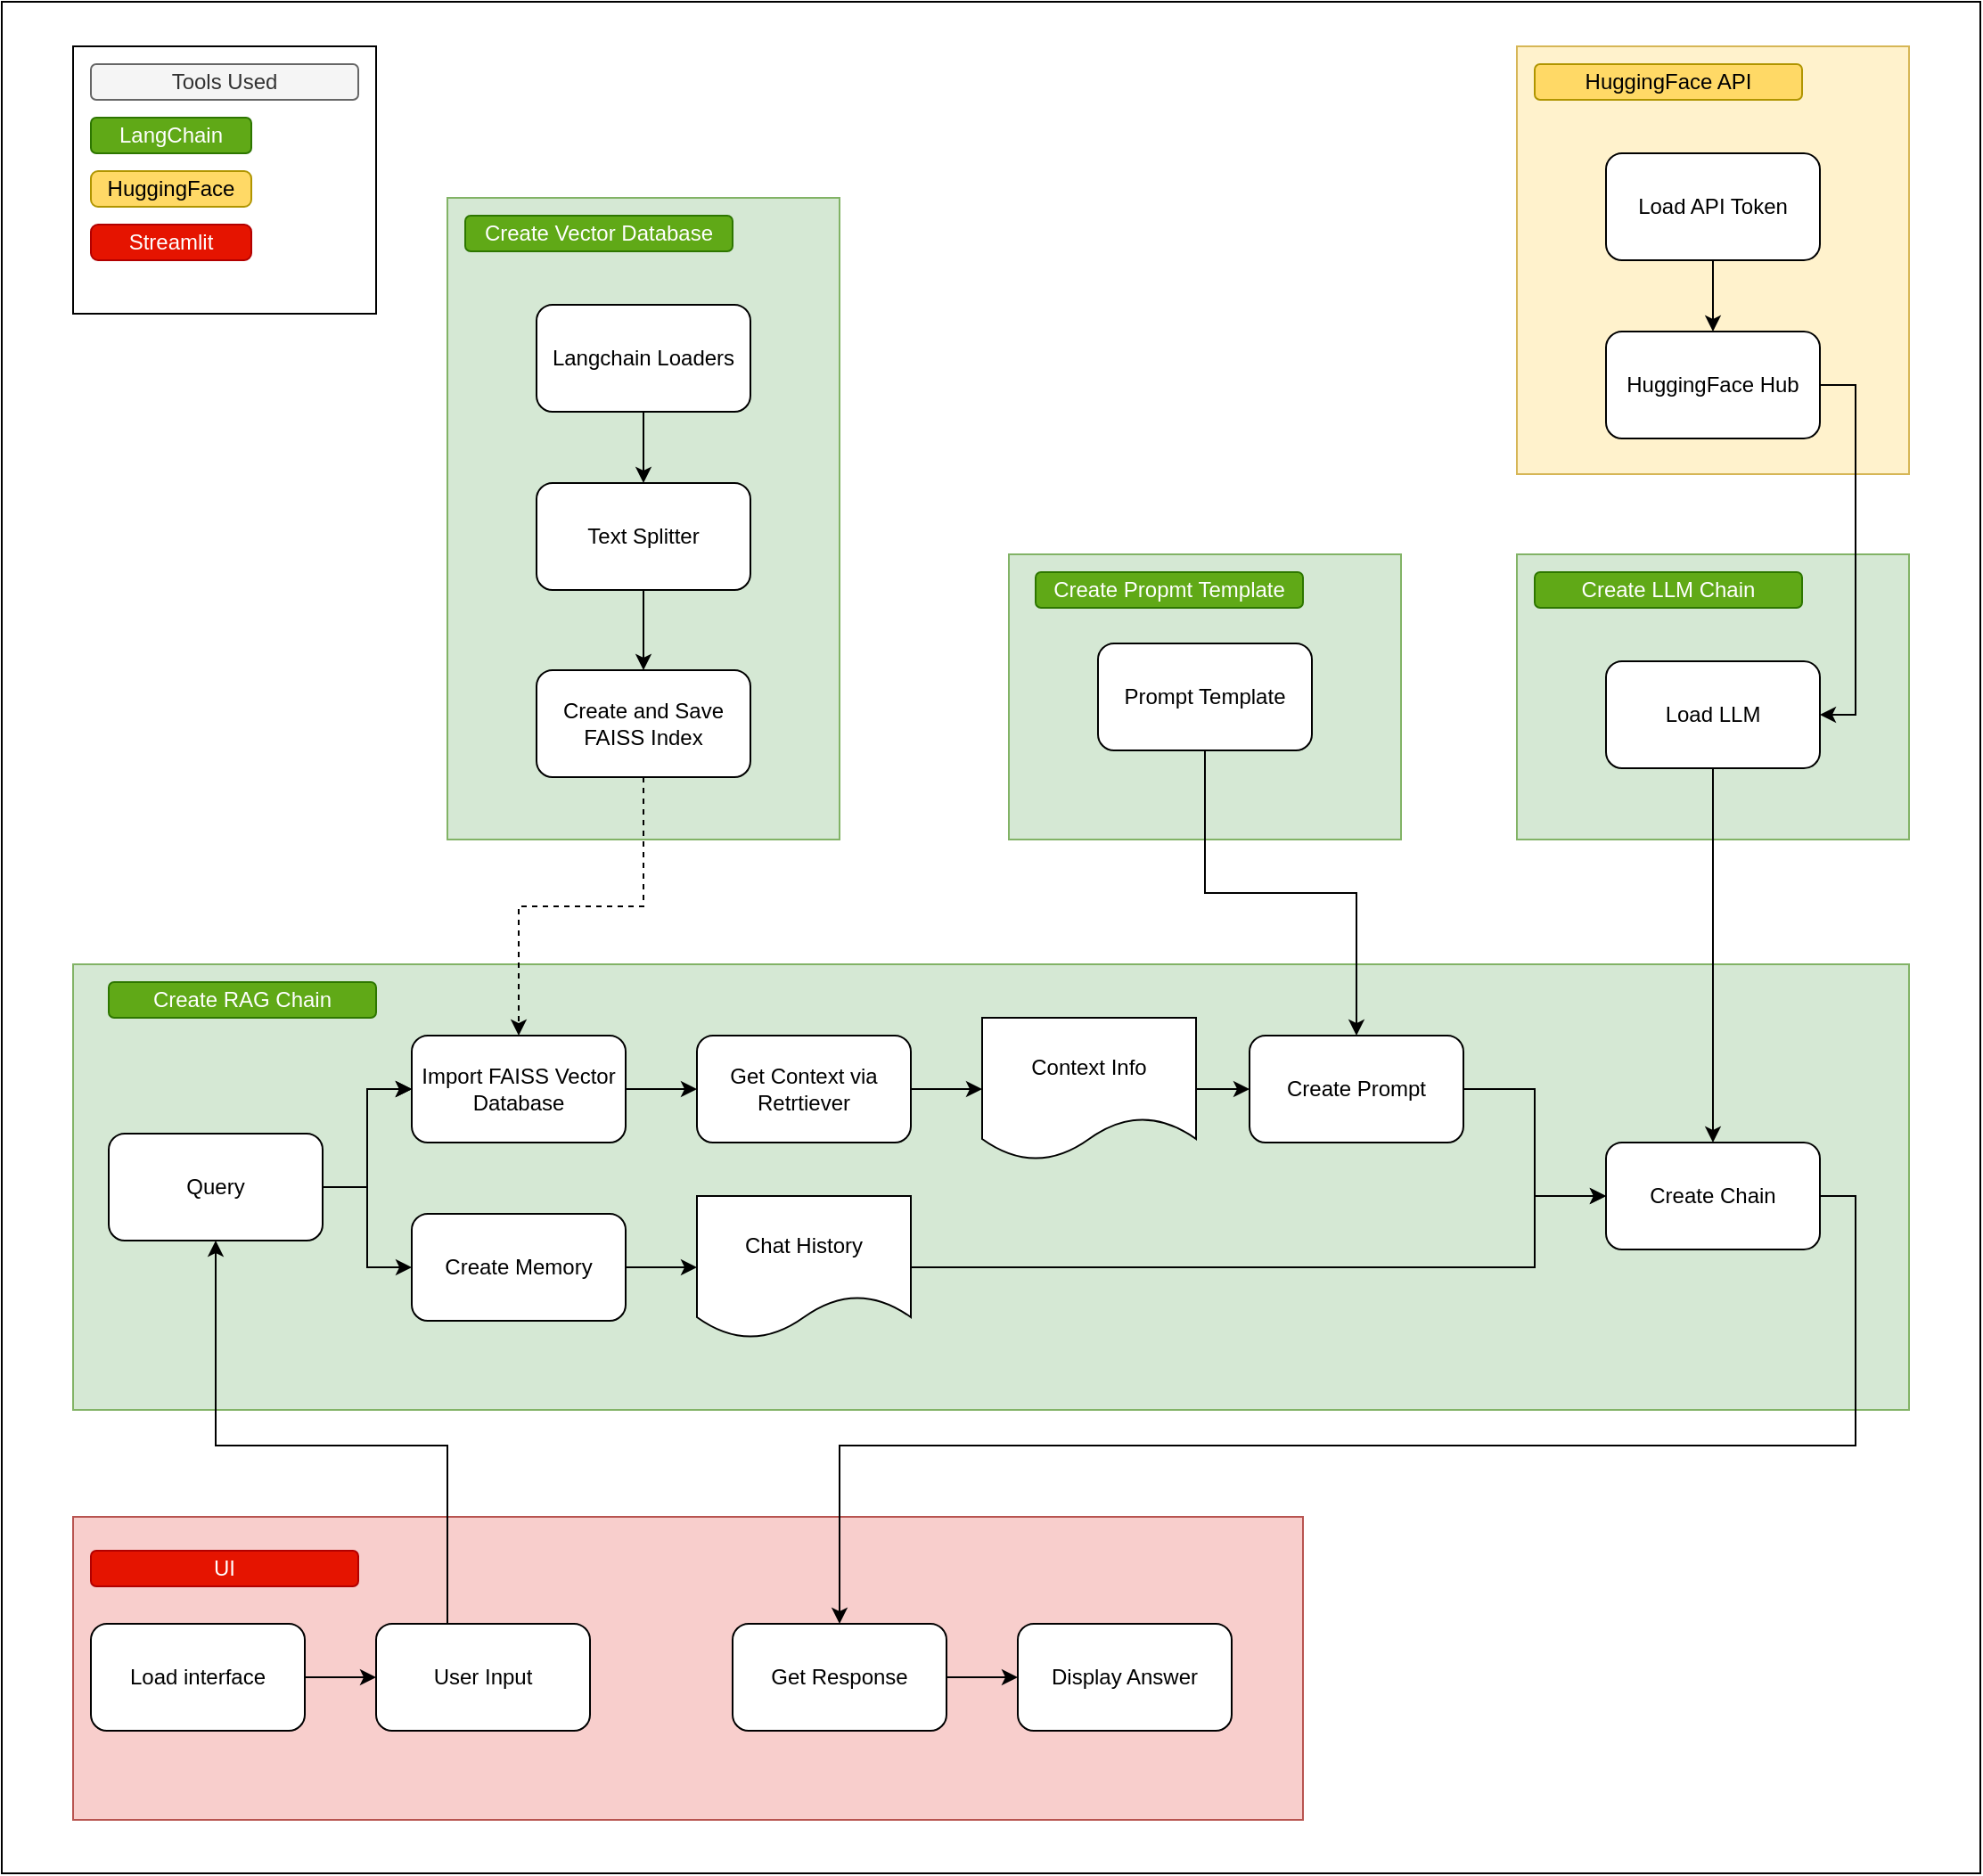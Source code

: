 <mxfile version="22.1.11" type="github" pages="3">
  <diagram id="iVVIwtvHvN4EUUnVoQLu" name="Page-1">
    <mxGraphModel dx="954" dy="496" grid="1" gridSize="10" guides="1" tooltips="1" connect="1" arrows="1" fold="1" page="1" pageScale="1" pageWidth="827" pageHeight="1169" math="0" shadow="0">
      <root>
        <mxCell id="0" />
        <mxCell id="1" parent="0" />
        <mxCell id="pmS4FOYLAidAg7xTJZJV-79" value="" style="rounded=0;whiteSpace=wrap;html=1;" parent="1" vertex="1">
          <mxGeometry x="400" y="250" width="1110" height="1050" as="geometry" />
        </mxCell>
        <mxCell id="pmS4FOYLAidAg7xTJZJV-16" value="" style="rounded=0;whiteSpace=wrap;html=1;fillColor=#d5e8d4;strokeColor=#82b366;" parent="1" vertex="1">
          <mxGeometry x="1250" y="560" width="220" height="160" as="geometry" />
        </mxCell>
        <mxCell id="pmS4FOYLAidAg7xTJZJV-32" value="" style="rounded=0;whiteSpace=wrap;html=1;fillColor=#d5e8d4;strokeColor=#82b366;" parent="1" vertex="1">
          <mxGeometry x="440" y="790" width="1030" height="250" as="geometry" />
        </mxCell>
        <mxCell id="pmS4FOYLAidAg7xTJZJV-2" value="" style="rounded=0;whiteSpace=wrap;html=1;fillColor=#d5e8d4;strokeColor=#82b366;" parent="1" vertex="1">
          <mxGeometry x="650" y="360" width="220" height="360" as="geometry" />
        </mxCell>
        <mxCell id="pmS4FOYLAidAg7xTJZJV-3" value="Create Vector Database" style="rounded=1;whiteSpace=wrap;html=1;fillColor=#60a917;fontColor=#ffffff;strokeColor=#2D7600;" parent="1" vertex="1">
          <mxGeometry x="660" y="370" width="150" height="20" as="geometry" />
        </mxCell>
        <mxCell id="pmS4FOYLAidAg7xTJZJV-6" value="" style="edgeStyle=orthogonalEdgeStyle;rounded=0;orthogonalLoop=1;jettySize=auto;html=1;" parent="1" source="pmS4FOYLAidAg7xTJZJV-4" target="pmS4FOYLAidAg7xTJZJV-5" edge="1">
          <mxGeometry relative="1" as="geometry" />
        </mxCell>
        <mxCell id="pmS4FOYLAidAg7xTJZJV-4" value="Langchain Loaders" style="rounded=1;whiteSpace=wrap;html=1;" parent="1" vertex="1">
          <mxGeometry x="700" y="420" width="120" height="60" as="geometry" />
        </mxCell>
        <mxCell id="pmS4FOYLAidAg7xTJZJV-8" value="" style="edgeStyle=orthogonalEdgeStyle;rounded=0;orthogonalLoop=1;jettySize=auto;html=1;" parent="1" source="pmS4FOYLAidAg7xTJZJV-5" target="pmS4FOYLAidAg7xTJZJV-7" edge="1">
          <mxGeometry relative="1" as="geometry" />
        </mxCell>
        <mxCell id="pmS4FOYLAidAg7xTJZJV-5" value="Text Splitter" style="whiteSpace=wrap;html=1;rounded=1;" parent="1" vertex="1">
          <mxGeometry x="700" y="520" width="120" height="60" as="geometry" />
        </mxCell>
        <mxCell id="pmS4FOYLAidAg7xTJZJV-76" style="edgeStyle=orthogonalEdgeStyle;rounded=0;orthogonalLoop=1;jettySize=auto;html=1;exitX=0.5;exitY=1;exitDx=0;exitDy=0;entryX=0.5;entryY=0;entryDx=0;entryDy=0;dashed=1;" parent="1" source="pmS4FOYLAidAg7xTJZJV-7" target="pmS4FOYLAidAg7xTJZJV-19" edge="1">
          <mxGeometry relative="1" as="geometry" />
        </mxCell>
        <mxCell id="pmS4FOYLAidAg7xTJZJV-7" value="Create and Save FAISS Index" style="whiteSpace=wrap;html=1;rounded=1;" parent="1" vertex="1">
          <mxGeometry x="700" y="625" width="120" height="60" as="geometry" />
        </mxCell>
        <mxCell id="pmS4FOYLAidAg7xTJZJV-9" value="" style="rounded=0;whiteSpace=wrap;html=1;fillColor=#fff2cc;strokeColor=#d6b656;" parent="1" vertex="1">
          <mxGeometry x="1250" y="275" width="220" height="240" as="geometry" />
        </mxCell>
        <mxCell id="pmS4FOYLAidAg7xTJZJV-10" value="HuggingFace API" style="rounded=1;whiteSpace=wrap;html=1;fillColor=#FFD966;fontColor=#000000;strokeColor=#B09500;" parent="1" vertex="1">
          <mxGeometry x="1260" y="285" width="150" height="20" as="geometry" />
        </mxCell>
        <mxCell id="pmS4FOYLAidAg7xTJZJV-11" value="" style="edgeStyle=orthogonalEdgeStyle;rounded=0;orthogonalLoop=1;jettySize=auto;html=1;" parent="1" source="pmS4FOYLAidAg7xTJZJV-12" target="pmS4FOYLAidAg7xTJZJV-14" edge="1">
          <mxGeometry relative="1" as="geometry" />
        </mxCell>
        <mxCell id="pmS4FOYLAidAg7xTJZJV-12" value="Load API Token" style="rounded=1;whiteSpace=wrap;html=1;" parent="1" vertex="1">
          <mxGeometry x="1300" y="335" width="120" height="60" as="geometry" />
        </mxCell>
        <mxCell id="pmS4FOYLAidAg7xTJZJV-50" style="edgeStyle=orthogonalEdgeStyle;rounded=0;orthogonalLoop=1;jettySize=auto;html=1;exitX=1;exitY=0.5;exitDx=0;exitDy=0;entryX=1;entryY=0.5;entryDx=0;entryDy=0;" parent="1" source="pmS4FOYLAidAg7xTJZJV-14" target="pmS4FOYLAidAg7xTJZJV-49" edge="1">
          <mxGeometry relative="1" as="geometry" />
        </mxCell>
        <mxCell id="pmS4FOYLAidAg7xTJZJV-14" value="HuggingFace Hub" style="whiteSpace=wrap;html=1;rounded=1;" parent="1" vertex="1">
          <mxGeometry x="1300" y="435" width="120" height="60" as="geometry" />
        </mxCell>
        <mxCell id="pmS4FOYLAidAg7xTJZJV-17" value="Create LLM Chain" style="rounded=1;whiteSpace=wrap;html=1;fillColor=#60a917;fontColor=#ffffff;strokeColor=#2D7600;" parent="1" vertex="1">
          <mxGeometry x="1260" y="570" width="150" height="20" as="geometry" />
        </mxCell>
        <mxCell id="pmS4FOYLAidAg7xTJZJV-18" value="" style="edgeStyle=orthogonalEdgeStyle;rounded=0;orthogonalLoop=1;jettySize=auto;html=1;" parent="1" source="pmS4FOYLAidAg7xTJZJV-19" target="pmS4FOYLAidAg7xTJZJV-21" edge="1">
          <mxGeometry relative="1" as="geometry" />
        </mxCell>
        <mxCell id="pmS4FOYLAidAg7xTJZJV-19" value="Import FAISS Vector Database" style="rounded=1;whiteSpace=wrap;html=1;" parent="1" vertex="1">
          <mxGeometry x="630" y="830" width="120" height="60" as="geometry" />
        </mxCell>
        <mxCell id="pmS4FOYLAidAg7xTJZJV-43" value="" style="edgeStyle=orthogonalEdgeStyle;rounded=0;orthogonalLoop=1;jettySize=auto;html=1;" parent="1" source="pmS4FOYLAidAg7xTJZJV-21" target="pmS4FOYLAidAg7xTJZJV-42" edge="1">
          <mxGeometry relative="1" as="geometry" />
        </mxCell>
        <mxCell id="pmS4FOYLAidAg7xTJZJV-21" value="Get Context via Retrtiever" style="whiteSpace=wrap;html=1;rounded=1;" parent="1" vertex="1">
          <mxGeometry x="790" y="830" width="120" height="60" as="geometry" />
        </mxCell>
        <mxCell id="pmS4FOYLAidAg7xTJZJV-25" value="" style="rounded=0;whiteSpace=wrap;html=1;" parent="1" vertex="1">
          <mxGeometry x="440" y="275" width="170" height="150" as="geometry" />
        </mxCell>
        <mxCell id="pmS4FOYLAidAg7xTJZJV-26" value="Tools Used" style="rounded=1;whiteSpace=wrap;html=1;fillColor=#f5f5f5;fontColor=#333333;strokeColor=#666666;" parent="1" vertex="1">
          <mxGeometry x="450" y="285" width="150" height="20" as="geometry" />
        </mxCell>
        <mxCell id="pmS4FOYLAidAg7xTJZJV-28" value="LangChain" style="rounded=1;whiteSpace=wrap;html=1;fillColor=#60a917;fontColor=#ffffff;strokeColor=#2D7600;" parent="1" vertex="1">
          <mxGeometry x="450" y="315" width="90" height="20" as="geometry" />
        </mxCell>
        <mxCell id="pmS4FOYLAidAg7xTJZJV-30" value="HuggingFace" style="rounded=1;whiteSpace=wrap;html=1;fillColor=#FFD966;fontColor=#000000;strokeColor=#B09500;arcSize=20;" parent="1" vertex="1">
          <mxGeometry x="450" y="345" width="90" height="20" as="geometry" />
        </mxCell>
        <mxCell id="pmS4FOYLAidAg7xTJZJV-31" value="Streamlit" style="rounded=1;whiteSpace=wrap;html=1;fillColor=#e51400;fontColor=#ffffff;strokeColor=#B20000;arcSize=20;" parent="1" vertex="1">
          <mxGeometry x="450" y="375" width="90" height="20" as="geometry" />
        </mxCell>
        <mxCell id="pmS4FOYLAidAg7xTJZJV-33" value="Create RAG Chain" style="rounded=1;whiteSpace=wrap;html=1;fillColor=#60a917;fontColor=#ffffff;strokeColor=#2D7600;" parent="1" vertex="1">
          <mxGeometry x="460" y="800" width="150" height="20" as="geometry" />
        </mxCell>
        <mxCell id="pmS4FOYLAidAg7xTJZJV-36" value="" style="rounded=0;whiteSpace=wrap;html=1;fillColor=#f8cecc;strokeColor=#b85450;" parent="1" vertex="1">
          <mxGeometry x="440" y="1100" width="690" height="170" as="geometry" />
        </mxCell>
        <mxCell id="pmS4FOYLAidAg7xTJZJV-41" style="edgeStyle=orthogonalEdgeStyle;rounded=0;orthogonalLoop=1;jettySize=auto;html=1;entryX=0.5;entryY=1;entryDx=0;entryDy=0;exitX=0.5;exitY=0;exitDx=0;exitDy=0;" parent="1" source="pmS4FOYLAidAg7xTJZJV-38" target="pmS4FOYLAidAg7xTJZJV-44" edge="1">
          <mxGeometry relative="1" as="geometry">
            <Array as="points">
              <mxPoint x="650" y="1160" />
              <mxPoint x="650" y="1060" />
              <mxPoint x="520" y="1060" />
            </Array>
          </mxGeometry>
        </mxCell>
        <mxCell id="pmS4FOYLAidAg7xTJZJV-38" value="User Input" style="rounded=1;whiteSpace=wrap;html=1;" parent="1" vertex="1">
          <mxGeometry x="610" y="1160" width="120" height="60" as="geometry" />
        </mxCell>
        <mxCell id="pmS4FOYLAidAg7xTJZJV-40" value="UI" style="rounded=1;whiteSpace=wrap;html=1;fillColor=#e51400;fontColor=#ffffff;strokeColor=#B20000;" parent="1" vertex="1">
          <mxGeometry x="450" y="1119" width="150" height="20" as="geometry" />
        </mxCell>
        <mxCell id="pmS4FOYLAidAg7xTJZJV-59" value="" style="edgeStyle=orthogonalEdgeStyle;rounded=0;orthogonalLoop=1;jettySize=auto;html=1;" parent="1" source="pmS4FOYLAidAg7xTJZJV-42" target="pmS4FOYLAidAg7xTJZJV-58" edge="1">
          <mxGeometry relative="1" as="geometry" />
        </mxCell>
        <mxCell id="pmS4FOYLAidAg7xTJZJV-42" value="Context Info" style="shape=document;whiteSpace=wrap;html=1;boundedLbl=1;rounded=1;" parent="1" vertex="1">
          <mxGeometry x="950" y="820" width="120" height="80" as="geometry" />
        </mxCell>
        <mxCell id="pmS4FOYLAidAg7xTJZJV-45" style="edgeStyle=orthogonalEdgeStyle;rounded=0;orthogonalLoop=1;jettySize=auto;html=1;exitX=1;exitY=0.5;exitDx=0;exitDy=0;entryX=0;entryY=0.5;entryDx=0;entryDy=0;" parent="1" source="pmS4FOYLAidAg7xTJZJV-44" target="pmS4FOYLAidAg7xTJZJV-19" edge="1">
          <mxGeometry relative="1" as="geometry" />
        </mxCell>
        <mxCell id="pmS4FOYLAidAg7xTJZJV-46" value="" style="edgeStyle=orthogonalEdgeStyle;rounded=0;orthogonalLoop=1;jettySize=auto;html=1;" parent="1" source="pmS4FOYLAidAg7xTJZJV-44" target="pmS4FOYLAidAg7xTJZJV-19" edge="1">
          <mxGeometry relative="1" as="geometry" />
        </mxCell>
        <mxCell id="pmS4FOYLAidAg7xTJZJV-47" value="" style="edgeStyle=orthogonalEdgeStyle;rounded=0;orthogonalLoop=1;jettySize=auto;html=1;" parent="1" source="pmS4FOYLAidAg7xTJZJV-44" target="pmS4FOYLAidAg7xTJZJV-19" edge="1">
          <mxGeometry relative="1" as="geometry" />
        </mxCell>
        <mxCell id="pmS4FOYLAidAg7xTJZJV-65" style="edgeStyle=orthogonalEdgeStyle;rounded=0;orthogonalLoop=1;jettySize=auto;html=1;exitX=1;exitY=0.5;exitDx=0;exitDy=0;" parent="1" source="pmS4FOYLAidAg7xTJZJV-44" target="pmS4FOYLAidAg7xTJZJV-53" edge="1">
          <mxGeometry relative="1" as="geometry" />
        </mxCell>
        <mxCell id="pmS4FOYLAidAg7xTJZJV-44" value="Query" style="rounded=1;whiteSpace=wrap;html=1;" parent="1" vertex="1">
          <mxGeometry x="460" y="885" width="120" height="60" as="geometry" />
        </mxCell>
        <mxCell id="pmS4FOYLAidAg7xTJZJV-77" style="edgeStyle=orthogonalEdgeStyle;rounded=0;orthogonalLoop=1;jettySize=auto;html=1;exitX=0.5;exitY=1;exitDx=0;exitDy=0;" parent="1" source="pmS4FOYLAidAg7xTJZJV-49" target="pmS4FOYLAidAg7xTJZJV-66" edge="1">
          <mxGeometry relative="1" as="geometry" />
        </mxCell>
        <mxCell id="pmS4FOYLAidAg7xTJZJV-49" value="Load LLM" style="whiteSpace=wrap;html=1;rounded=1;" parent="1" vertex="1">
          <mxGeometry x="1300" y="620" width="120" height="60" as="geometry" />
        </mxCell>
        <mxCell id="pmS4FOYLAidAg7xTJZJV-57" value="" style="edgeStyle=orthogonalEdgeStyle;rounded=0;orthogonalLoop=1;jettySize=auto;html=1;" parent="1" source="pmS4FOYLAidAg7xTJZJV-53" target="pmS4FOYLAidAg7xTJZJV-56" edge="1">
          <mxGeometry relative="1" as="geometry" />
        </mxCell>
        <mxCell id="pmS4FOYLAidAg7xTJZJV-53" value="Create Memory" style="rounded=1;whiteSpace=wrap;html=1;" parent="1" vertex="1">
          <mxGeometry x="630" y="930" width="120" height="60" as="geometry" />
        </mxCell>
        <mxCell id="pmS4FOYLAidAg7xTJZJV-68" style="edgeStyle=orthogonalEdgeStyle;rounded=0;orthogonalLoop=1;jettySize=auto;html=1;exitX=1;exitY=0.5;exitDx=0;exitDy=0;entryX=0;entryY=0.5;entryDx=0;entryDy=0;" parent="1" source="pmS4FOYLAidAg7xTJZJV-56" target="pmS4FOYLAidAg7xTJZJV-66" edge="1">
          <mxGeometry relative="1" as="geometry">
            <Array as="points">
              <mxPoint x="1260" y="960" />
              <mxPoint x="1260" y="920" />
            </Array>
          </mxGeometry>
        </mxCell>
        <mxCell id="pmS4FOYLAidAg7xTJZJV-56" value="Chat History" style="shape=document;whiteSpace=wrap;html=1;boundedLbl=1;rounded=1;" parent="1" vertex="1">
          <mxGeometry x="790" y="920" width="120" height="80" as="geometry" />
        </mxCell>
        <mxCell id="pmS4FOYLAidAg7xTJZJV-67" value="" style="edgeStyle=orthogonalEdgeStyle;rounded=0;orthogonalLoop=1;jettySize=auto;html=1;" parent="1" source="pmS4FOYLAidAg7xTJZJV-58" target="pmS4FOYLAidAg7xTJZJV-66" edge="1">
          <mxGeometry relative="1" as="geometry" />
        </mxCell>
        <mxCell id="pmS4FOYLAidAg7xTJZJV-58" value="Create Prompt" style="whiteSpace=wrap;html=1;rounded=1;" parent="1" vertex="1">
          <mxGeometry x="1100" y="830" width="120" height="60" as="geometry" />
        </mxCell>
        <mxCell id="pmS4FOYLAidAg7xTJZJV-60" value="" style="rounded=0;whiteSpace=wrap;html=1;fillColor=#d5e8d4;strokeColor=#82b366;" parent="1" vertex="1">
          <mxGeometry x="965" y="560" width="220" height="160" as="geometry" />
        </mxCell>
        <mxCell id="pmS4FOYLAidAg7xTJZJV-61" value="Create Propmt Template" style="rounded=1;whiteSpace=wrap;html=1;fillColor=#60a917;fontColor=#ffffff;strokeColor=#2D7600;" parent="1" vertex="1">
          <mxGeometry x="980" y="570" width="150" height="20" as="geometry" />
        </mxCell>
        <mxCell id="pmS4FOYLAidAg7xTJZJV-63" style="edgeStyle=orthogonalEdgeStyle;rounded=0;orthogonalLoop=1;jettySize=auto;html=1;exitX=0.5;exitY=1;exitDx=0;exitDy=0;" parent="1" source="pmS4FOYLAidAg7xTJZJV-62" target="pmS4FOYLAidAg7xTJZJV-58" edge="1">
          <mxGeometry relative="1" as="geometry" />
        </mxCell>
        <mxCell id="pmS4FOYLAidAg7xTJZJV-62" value="Prompt Template" style="whiteSpace=wrap;html=1;rounded=1;" parent="1" vertex="1">
          <mxGeometry x="1015" y="610" width="120" height="60" as="geometry" />
        </mxCell>
        <mxCell id="pmS4FOYLAidAg7xTJZJV-70" style="edgeStyle=orthogonalEdgeStyle;rounded=0;orthogonalLoop=1;jettySize=auto;html=1;exitX=1;exitY=0.5;exitDx=0;exitDy=0;" parent="1" source="pmS4FOYLAidAg7xTJZJV-66" target="pmS4FOYLAidAg7xTJZJV-69" edge="1">
          <mxGeometry relative="1" as="geometry">
            <Array as="points">
              <mxPoint x="1440" y="920" />
              <mxPoint x="1440" y="1060" />
              <mxPoint x="870" y="1060" />
            </Array>
          </mxGeometry>
        </mxCell>
        <mxCell id="pmS4FOYLAidAg7xTJZJV-66" value="Create Chain" style="whiteSpace=wrap;html=1;rounded=1;" parent="1" vertex="1">
          <mxGeometry x="1300" y="890" width="120" height="60" as="geometry" />
        </mxCell>
        <mxCell id="pmS4FOYLAidAg7xTJZJV-72" value="" style="edgeStyle=orthogonalEdgeStyle;rounded=0;orthogonalLoop=1;jettySize=auto;html=1;" parent="1" source="pmS4FOYLAidAg7xTJZJV-69" target="pmS4FOYLAidAg7xTJZJV-71" edge="1">
          <mxGeometry relative="1" as="geometry" />
        </mxCell>
        <mxCell id="pmS4FOYLAidAg7xTJZJV-69" value="Get Response" style="rounded=1;whiteSpace=wrap;html=1;" parent="1" vertex="1">
          <mxGeometry x="810" y="1160" width="120" height="60" as="geometry" />
        </mxCell>
        <mxCell id="pmS4FOYLAidAg7xTJZJV-71" value="Display Answer" style="rounded=1;whiteSpace=wrap;html=1;" parent="1" vertex="1">
          <mxGeometry x="970" y="1160" width="120" height="60" as="geometry" />
        </mxCell>
        <mxCell id="pmS4FOYLAidAg7xTJZJV-75" style="edgeStyle=orthogonalEdgeStyle;rounded=0;orthogonalLoop=1;jettySize=auto;html=1;exitX=1;exitY=0.5;exitDx=0;exitDy=0;" parent="1" source="pmS4FOYLAidAg7xTJZJV-73" target="pmS4FOYLAidAg7xTJZJV-38" edge="1">
          <mxGeometry relative="1" as="geometry" />
        </mxCell>
        <mxCell id="pmS4FOYLAidAg7xTJZJV-73" value="Load interface" style="rounded=1;whiteSpace=wrap;html=1;" parent="1" vertex="1">
          <mxGeometry x="450" y="1160" width="120" height="60" as="geometry" />
        </mxCell>
      </root>
    </mxGraphModel>
  </diagram>
  <diagram id="dV_hx7cCz1TUT6jtlzeG" name="Page-2">
    <mxGraphModel dx="954" dy="496" grid="1" gridSize="10" guides="1" tooltips="1" connect="1" arrows="1" fold="1" page="1" pageScale="1" pageWidth="827" pageHeight="1169" math="0" shadow="0">
      <root>
        <mxCell id="0" />
        <mxCell id="1" parent="0" />
        <mxCell id="EpT9jE0YNKC7ViH85laE-27" style="edgeStyle=none;rounded=0;orthogonalLoop=1;jettySize=auto;html=1;exitX=0.75;exitY=0.1;exitDx=0;exitDy=0;exitPerimeter=0;entryX=0;entryY=0.5;entryDx=0;entryDy=0;endArrow=none;endFill=0;" edge="1" parent="1" source="EpT9jE0YNKC7ViH85laE-1" target="EpT9jE0YNKC7ViH85laE-26">
          <mxGeometry relative="1" as="geometry" />
        </mxCell>
        <mxCell id="EpT9jE0YNKC7ViH85laE-1" value="Usuario" style="shape=umlActor;verticalLabelPosition=bottom;verticalAlign=top;html=1;outlineConnect=0;" vertex="1" parent="1">
          <mxGeometry x="140" y="180" width="30" height="60" as="geometry" />
        </mxCell>
        <mxCell id="EpT9jE0YNKC7ViH85laE-24" style="edgeStyle=none;rounded=0;orthogonalLoop=1;jettySize=auto;html=1;endArrow=none;endFill=0;" edge="1" parent="1" target="EpT9jE0YNKC7ViH85laE-23">
          <mxGeometry relative="1" as="geometry">
            <mxPoint x="180" y="590" as="sourcePoint" />
          </mxGeometry>
        </mxCell>
        <mxCell id="EpT9jE0YNKC7ViH85laE-4" value="Administrador" style="shape=umlActor;verticalLabelPosition=bottom;verticalAlign=top;html=1;outlineConnect=0;" vertex="1" parent="1">
          <mxGeometry x="140" y="540" width="30" height="60" as="geometry" />
        </mxCell>
        <mxCell id="EpT9jE0YNKC7ViH85laE-6" value="Actualizar datos del bot" style="ellipse;whiteSpace=wrap;html=1;" vertex="1" parent="1">
          <mxGeometry x="280" y="535" width="100" height="50" as="geometry" />
        </mxCell>
        <mxCell id="EpT9jE0YNKC7ViH85laE-13" style="edgeStyle=none;rounded=0;orthogonalLoop=1;jettySize=auto;html=1;entryX=1;entryY=0.5;entryDx=0;entryDy=0;endArrow=none;endFill=0;" edge="1" parent="1" source="EpT9jE0YNKC7ViH85laE-7" target="EpT9jE0YNKC7ViH85laE-12">
          <mxGeometry relative="1" as="geometry" />
        </mxCell>
        <mxCell id="EpT9jE0YNKC7ViH85laE-7" value="Bot" style="shape=umlActor;verticalLabelPosition=bottom;verticalAlign=top;html=1;outlineConnect=0;" vertex="1" parent="1">
          <mxGeometry x="460" y="250" width="30" height="60" as="geometry" />
        </mxCell>
        <mxCell id="EpT9jE0YNKC7ViH85laE-8" value="Hacer pregunta" style="ellipse;whiteSpace=wrap;html=1;" vertex="1" parent="1">
          <mxGeometry x="250" y="150" width="120" height="50" as="geometry" />
        </mxCell>
        <mxCell id="EpT9jE0YNKC7ViH85laE-9" style="rounded=0;orthogonalLoop=1;jettySize=auto;html=1;exitX=1;exitY=0.333;exitDx=0;exitDy=0;exitPerimeter=0;entryX=0;entryY=0.74;entryDx=0;entryDy=0;entryPerimeter=0;endArrow=none;endFill=0;" edge="1" parent="1" source="EpT9jE0YNKC7ViH85laE-1" target="EpT9jE0YNKC7ViH85laE-8">
          <mxGeometry relative="1" as="geometry" />
        </mxCell>
        <mxCell id="EpT9jE0YNKC7ViH85laE-10" style="rounded=0;orthogonalLoop=1;jettySize=auto;html=1;exitX=1;exitY=0.5;exitDx=0;exitDy=0;entryX=0;entryY=0.333;entryDx=0;entryDy=0;entryPerimeter=0;endArrow=none;endFill=0;" edge="1" parent="1" source="EpT9jE0YNKC7ViH85laE-8" target="EpT9jE0YNKC7ViH85laE-7">
          <mxGeometry relative="1" as="geometry" />
        </mxCell>
        <mxCell id="EpT9jE0YNKC7ViH85laE-11" style="edgeStyle=none;rounded=0;orthogonalLoop=1;jettySize=auto;html=1;endArrow=none;endFill=0;" edge="1" parent="1" source="EpT9jE0YNKC7ViH85laE-4">
          <mxGeometry relative="1" as="geometry">
            <mxPoint x="180" y="500" as="sourcePoint" />
            <mxPoint x="270" y="550" as="targetPoint" />
          </mxGeometry>
        </mxCell>
        <mxCell id="EpT9jE0YNKC7ViH85laE-14" style="edgeStyle=none;rounded=0;orthogonalLoop=1;jettySize=auto;html=1;exitX=0;exitY=0.5;exitDx=0;exitDy=0;endArrow=none;endFill=0;" edge="1" parent="1" source="EpT9jE0YNKC7ViH85laE-12" target="EpT9jE0YNKC7ViH85laE-1">
          <mxGeometry relative="1" as="geometry" />
        </mxCell>
        <mxCell id="EpT9jE0YNKC7ViH85laE-12" value="Responder pregunta" style="ellipse;whiteSpace=wrap;html=1;" vertex="1" parent="1">
          <mxGeometry x="250" y="230" width="120" height="50" as="geometry" />
        </mxCell>
        <mxCell id="EpT9jE0YNKC7ViH85laE-15" value="Generar respuesta" style="ellipse;whiteSpace=wrap;html=1;" vertex="1" parent="1">
          <mxGeometry x="530" y="380" width="120" height="50" as="geometry" />
        </mxCell>
        <mxCell id="EpT9jE0YNKC7ViH85laE-16" style="edgeStyle=none;rounded=0;orthogonalLoop=1;jettySize=auto;html=1;exitX=0;exitY=0;exitDx=0;exitDy=0;endArrow=none;endFill=0;" edge="1" parent="1" source="EpT9jE0YNKC7ViH85laE-15">
          <mxGeometry relative="1" as="geometry">
            <mxPoint x="500" y="310" as="targetPoint" />
          </mxGeometry>
        </mxCell>
        <mxCell id="EpT9jE0YNKC7ViH85laE-18" value="&amp;lt;&amp;lt;include&amp;gt;&amp;gt;" style="edgeStyle=none;rounded=0;orthogonalLoop=1;jettySize=auto;html=1;exitX=1;exitY=0.5;exitDx=0;exitDy=0;dashed=1;entryX=0;entryY=0.5;entryDx=0;entryDy=0;endArrow=none;endFill=0;startArrow=classic;startFill=1;" edge="1" parent="1" source="EpT9jE0YNKC7ViH85laE-17" target="EpT9jE0YNKC7ViH85laE-15">
          <mxGeometry x="0.002" relative="1" as="geometry">
            <mxPoint x="520" y="420" as="targetPoint" />
            <mxPoint as="offset" />
          </mxGeometry>
        </mxCell>
        <mxCell id="EpT9jE0YNKC7ViH85laE-17" value="Recuperar datos" style="ellipse;whiteSpace=wrap;html=1;" vertex="1" parent="1">
          <mxGeometry x="350" y="420" width="120" height="50" as="geometry" />
        </mxCell>
        <mxCell id="EpT9jE0YNKC7ViH85laE-20" value="&amp;lt;&amp;lt;include&amp;gt;&amp;gt;" style="edgeStyle=none;rounded=0;orthogonalLoop=1;jettySize=auto;html=1;exitX=1;exitY=0;exitDx=0;exitDy=0;dashed=1;entryX=0.775;entryY=0.94;entryDx=0;entryDy=0;entryPerimeter=0;startArrow=classic;startFill=1;endArrow=none;endFill=0;" edge="1" parent="1" source="EpT9jE0YNKC7ViH85laE-21" target="EpT9jE0YNKC7ViH85laE-15">
          <mxGeometry x="-0.002" relative="1" as="geometry">
            <mxPoint x="820" y="450" as="targetPoint" />
            <mxPoint as="offset" />
          </mxGeometry>
        </mxCell>
        <mxCell id="EpT9jE0YNKC7ViH85laE-21" value="Formular repuesta" style="ellipse;whiteSpace=wrap;html=1;" vertex="1" parent="1">
          <mxGeometry x="490" y="485" width="120" height="50" as="geometry" />
        </mxCell>
        <mxCell id="EpT9jE0YNKC7ViH85laE-23" value="Actualizar datos del bot" style="ellipse;whiteSpace=wrap;html=1;" vertex="1" parent="1">
          <mxGeometry x="280" y="630" width="100" height="50" as="geometry" />
        </mxCell>
        <mxCell id="EpT9jE0YNKC7ViH85laE-25" value="&amp;lt;&amp;lt;extend&amp;gt;&amp;gt;" style="edgeStyle=none;rounded=0;orthogonalLoop=1;jettySize=auto;html=1;exitX=0.5;exitY=1;exitDx=0;exitDy=0;dashed=1;endArrow=none;endFill=0;startArrow=classic;startFill=1;" edge="1" parent="1" source="EpT9jE0YNKC7ViH85laE-17">
          <mxGeometry relative="1" as="geometry">
            <mxPoint x="330" y="530" as="targetPoint" />
          </mxGeometry>
        </mxCell>
        <mxCell id="EpT9jE0YNKC7ViH85laE-26" value="Iniciar la interfaz conversacional" style="ellipse;whiteSpace=wrap;html=1;" vertex="1" parent="1">
          <mxGeometry x="250" y="70" width="120" height="50" as="geometry" />
        </mxCell>
        <mxCell id="EpT9jE0YNKC7ViH85laE-29" style="edgeStyle=none;rounded=0;orthogonalLoop=1;jettySize=auto;html=1;exitX=0;exitY=0;exitDx=0;exitDy=0;endArrow=none;endFill=0;" edge="1" parent="1" source="EpT9jE0YNKC7ViH85laE-28">
          <mxGeometry relative="1" as="geometry">
            <mxPoint x="180" y="240" as="targetPoint" />
          </mxGeometry>
        </mxCell>
        <mxCell id="EpT9jE0YNKC7ViH85laE-28" value="Cerrar la interfaaz conversacional" style="ellipse;whiteSpace=wrap;html=1;" vertex="1" parent="1">
          <mxGeometry x="250" y="320" width="120" height="50" as="geometry" />
        </mxCell>
      </root>
    </mxGraphModel>
  </diagram>
  <diagram id="c-aA25YwnDqHGJLLu3OG" name="Page-3">
    <mxGraphModel dx="954" dy="496" grid="1" gridSize="10" guides="1" tooltips="1" connect="1" arrows="1" fold="1" page="1" pageScale="1" pageWidth="827" pageHeight="1169" math="0" shadow="0">
      <root>
        <mxCell id="0" />
        <mxCell id="1" parent="0" />
      </root>
    </mxGraphModel>
  </diagram>
</mxfile>
